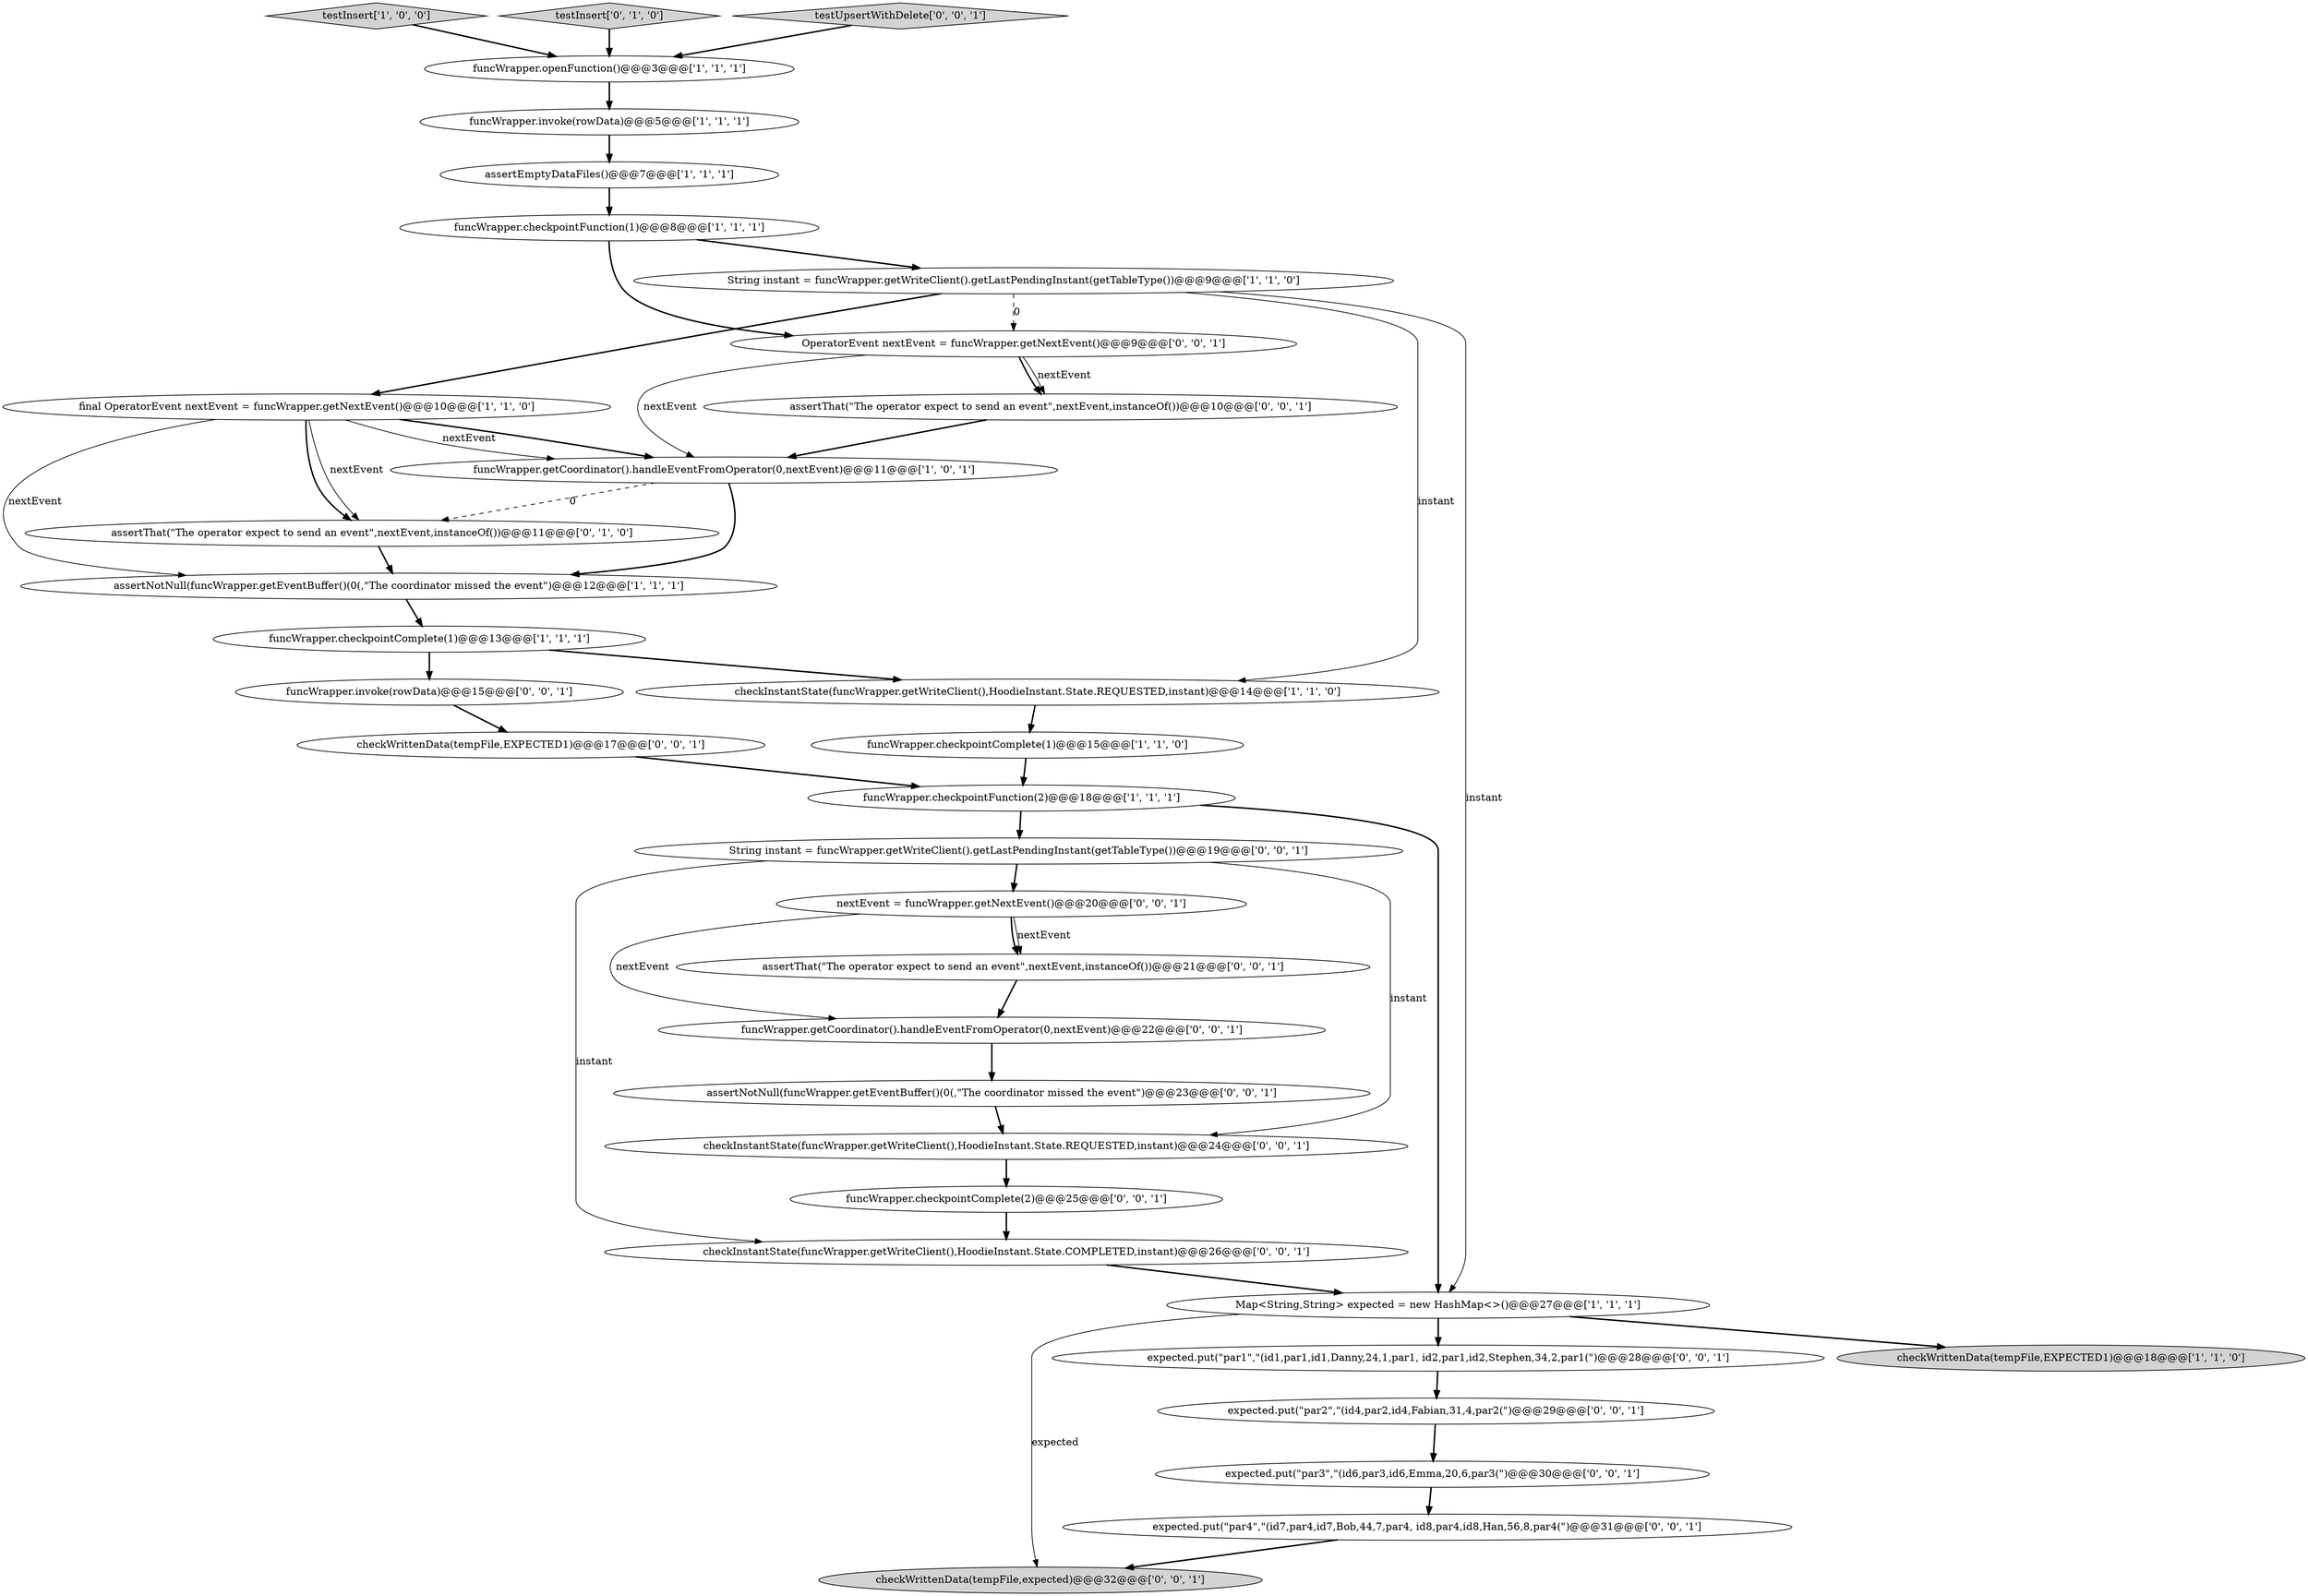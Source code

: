 digraph {
8 [style = filled, label = "checkInstantState(funcWrapper.getWriteClient(),HoodieInstant.State.REQUESTED,instant)@@@14@@@['1', '1', '0']", fillcolor = white, shape = ellipse image = "AAA0AAABBB1BBB"];
9 [style = filled, label = "testInsert['1', '0', '0']", fillcolor = lightgray, shape = diamond image = "AAA0AAABBB1BBB"];
16 [style = filled, label = "testInsert['0', '1', '0']", fillcolor = lightgray, shape = diamond image = "AAA0AAABBB2BBB"];
17 [style = filled, label = "expected.put(\"par1\",\"(id1,par1,id1,Danny,24,1,par1, id2,par1,id2,Stephen,34,2,par1(\")@@@28@@@['0', '0', '1']", fillcolor = white, shape = ellipse image = "AAA0AAABBB3BBB"];
1 [style = filled, label = "funcWrapper.checkpointFunction(1)@@@8@@@['1', '1', '1']", fillcolor = white, shape = ellipse image = "AAA0AAABBB1BBB"];
34 [style = filled, label = "OperatorEvent nextEvent = funcWrapper.getNextEvent()@@@9@@@['0', '0', '1']", fillcolor = white, shape = ellipse image = "AAA0AAABBB3BBB"];
2 [style = filled, label = "assertNotNull(funcWrapper.getEventBuffer()(0(,\"The coordinator missed the event\")@@@12@@@['1', '1', '1']", fillcolor = white, shape = ellipse image = "AAA0AAABBB1BBB"];
3 [style = filled, label = "funcWrapper.invoke(rowData)@@@5@@@['1', '1', '1']", fillcolor = white, shape = ellipse image = "AAA0AAABBB1BBB"];
13 [style = filled, label = "assertEmptyDataFiles()@@@7@@@['1', '1', '1']", fillcolor = white, shape = ellipse image = "AAA0AAABBB1BBB"];
23 [style = filled, label = "expected.put(\"par3\",\"(id6,par3,id6,Emma,20,6,par3(\")@@@30@@@['0', '0', '1']", fillcolor = white, shape = ellipse image = "AAA0AAABBB3BBB"];
32 [style = filled, label = "checkInstantState(funcWrapper.getWriteClient(),HoodieInstant.State.COMPLETED,instant)@@@26@@@['0', '0', '1']", fillcolor = white, shape = ellipse image = "AAA0AAABBB3BBB"];
11 [style = filled, label = "funcWrapper.openFunction()@@@3@@@['1', '1', '1']", fillcolor = white, shape = ellipse image = "AAA0AAABBB1BBB"];
5 [style = filled, label = "Map<String,String> expected = new HashMap<>()@@@27@@@['1', '1', '1']", fillcolor = white, shape = ellipse image = "AAA0AAABBB1BBB"];
19 [style = filled, label = "checkWrittenData(tempFile,EXPECTED1)@@@17@@@['0', '0', '1']", fillcolor = white, shape = ellipse image = "AAA0AAABBB3BBB"];
29 [style = filled, label = "assertThat(\"The operator expect to send an event\",nextEvent,instanceOf())@@@21@@@['0', '0', '1']", fillcolor = white, shape = ellipse image = "AAA0AAABBB3BBB"];
22 [style = filled, label = "funcWrapper.checkpointComplete(2)@@@25@@@['0', '0', '1']", fillcolor = white, shape = ellipse image = "AAA0AAABBB3BBB"];
20 [style = filled, label = "assertNotNull(funcWrapper.getEventBuffer()(0(,\"The coordinator missed the event\")@@@23@@@['0', '0', '1']", fillcolor = white, shape = ellipse image = "AAA0AAABBB3BBB"];
14 [style = filled, label = "checkWrittenData(tempFile,EXPECTED1)@@@18@@@['1', '1', '0']", fillcolor = lightgray, shape = ellipse image = "AAA0AAABBB1BBB"];
21 [style = filled, label = "funcWrapper.invoke(rowData)@@@15@@@['0', '0', '1']", fillcolor = white, shape = ellipse image = "AAA0AAABBB3BBB"];
12 [style = filled, label = "funcWrapper.checkpointFunction(2)@@@18@@@['1', '1', '1']", fillcolor = white, shape = ellipse image = "AAA0AAABBB1BBB"];
18 [style = filled, label = "assertThat(\"The operator expect to send an event\",nextEvent,instanceOf())@@@10@@@['0', '0', '1']", fillcolor = white, shape = ellipse image = "AAA0AAABBB3BBB"];
26 [style = filled, label = "nextEvent = funcWrapper.getNextEvent()@@@20@@@['0', '0', '1']", fillcolor = white, shape = ellipse image = "AAA0AAABBB3BBB"];
10 [style = filled, label = "final OperatorEvent nextEvent = funcWrapper.getNextEvent()@@@10@@@['1', '1', '0']", fillcolor = white, shape = ellipse image = "AAA0AAABBB1BBB"];
15 [style = filled, label = "assertThat(\"The operator expect to send an event\",nextEvent,instanceOf())@@@11@@@['0', '1', '0']", fillcolor = white, shape = ellipse image = "AAA1AAABBB2BBB"];
24 [style = filled, label = "testUpsertWithDelete['0', '0', '1']", fillcolor = lightgray, shape = diamond image = "AAA0AAABBB3BBB"];
7 [style = filled, label = "funcWrapper.checkpointComplete(1)@@@13@@@['1', '1', '1']", fillcolor = white, shape = ellipse image = "AAA0AAABBB1BBB"];
0 [style = filled, label = "funcWrapper.checkpointComplete(1)@@@15@@@['1', '1', '0']", fillcolor = white, shape = ellipse image = "AAA0AAABBB1BBB"];
33 [style = filled, label = "expected.put(\"par4\",\"(id7,par4,id7,Bob,44,7,par4, id8,par4,id8,Han,56,8,par4(\")@@@31@@@['0', '0', '1']", fillcolor = white, shape = ellipse image = "AAA0AAABBB3BBB"];
27 [style = filled, label = "funcWrapper.getCoordinator().handleEventFromOperator(0,nextEvent)@@@22@@@['0', '0', '1']", fillcolor = white, shape = ellipse image = "AAA0AAABBB3BBB"];
6 [style = filled, label = "funcWrapper.getCoordinator().handleEventFromOperator(0,nextEvent)@@@11@@@['1', '0', '1']", fillcolor = white, shape = ellipse image = "AAA0AAABBB1BBB"];
31 [style = filled, label = "checkWrittenData(tempFile,expected)@@@32@@@['0', '0', '1']", fillcolor = lightgray, shape = ellipse image = "AAA0AAABBB3BBB"];
28 [style = filled, label = "String instant = funcWrapper.getWriteClient().getLastPendingInstant(getTableType())@@@19@@@['0', '0', '1']", fillcolor = white, shape = ellipse image = "AAA0AAABBB3BBB"];
4 [style = filled, label = "String instant = funcWrapper.getWriteClient().getLastPendingInstant(getTableType())@@@9@@@['1', '1', '0']", fillcolor = white, shape = ellipse image = "AAA0AAABBB1BBB"];
30 [style = filled, label = "expected.put(\"par2\",\"(id4,par2,id4,Fabian,31,4,par2(\")@@@29@@@['0', '0', '1']", fillcolor = white, shape = ellipse image = "AAA0AAABBB3BBB"];
25 [style = filled, label = "checkInstantState(funcWrapper.getWriteClient(),HoodieInstant.State.REQUESTED,instant)@@@24@@@['0', '0', '1']", fillcolor = white, shape = ellipse image = "AAA0AAABBB3BBB"];
11->3 [style = bold, label=""];
5->14 [style = bold, label=""];
34->18 [style = bold, label=""];
12->28 [style = bold, label=""];
29->27 [style = bold, label=""];
7->8 [style = bold, label=""];
9->11 [style = bold, label=""];
33->31 [style = bold, label=""];
34->18 [style = solid, label="nextEvent"];
10->6 [style = bold, label=""];
8->0 [style = bold, label=""];
2->7 [style = bold, label=""];
32->5 [style = bold, label=""];
28->26 [style = bold, label=""];
23->33 [style = bold, label=""];
10->15 [style = solid, label="nextEvent"];
5->31 [style = solid, label="expected"];
24->11 [style = bold, label=""];
7->21 [style = bold, label=""];
3->13 [style = bold, label=""];
27->20 [style = bold, label=""];
15->2 [style = bold, label=""];
6->2 [style = bold, label=""];
4->5 [style = solid, label="instant"];
20->25 [style = bold, label=""];
22->32 [style = bold, label=""];
5->17 [style = bold, label=""];
12->5 [style = bold, label=""];
21->19 [style = bold, label=""];
10->6 [style = solid, label="nextEvent"];
26->27 [style = solid, label="nextEvent"];
0->12 [style = bold, label=""];
34->6 [style = solid, label="nextEvent"];
30->23 [style = bold, label=""];
28->32 [style = solid, label="instant"];
1->4 [style = bold, label=""];
13->1 [style = bold, label=""];
4->10 [style = bold, label=""];
28->25 [style = solid, label="instant"];
6->15 [style = dashed, label="0"];
10->15 [style = bold, label=""];
4->34 [style = dashed, label="0"];
26->29 [style = solid, label="nextEvent"];
4->8 [style = solid, label="instant"];
17->30 [style = bold, label=""];
16->11 [style = bold, label=""];
19->12 [style = bold, label=""];
25->22 [style = bold, label=""];
26->29 [style = bold, label=""];
1->34 [style = bold, label=""];
18->6 [style = bold, label=""];
10->2 [style = solid, label="nextEvent"];
}
